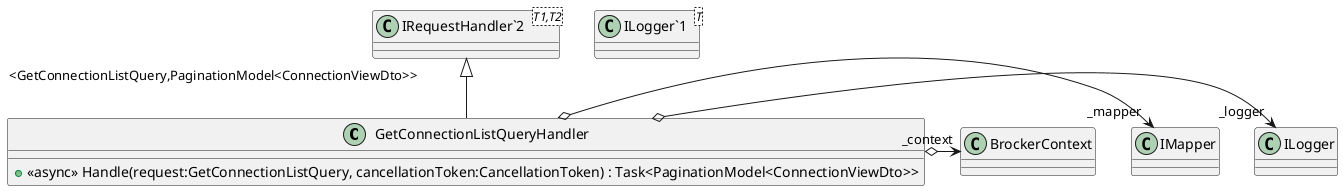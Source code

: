 @startuml
class GetConnectionListQueryHandler {
    + <<async>> Handle(request:GetConnectionListQuery, cancellationToken:CancellationToken) : Task<PaginationModel<ConnectionViewDto>>
}
class "ILogger`1"<T> {
}
class "IRequestHandler`2"<T1,T2> {
}
"IRequestHandler`2" "<GetConnectionListQuery,PaginationModel<ConnectionViewDto>>" <|-- GetConnectionListQueryHandler
GetConnectionListQueryHandler o-> "_logger" ILogger
GetConnectionListQueryHandler o-> "_mapper" IMapper
GetConnectionListQueryHandler o-> "_context" BrockerContext
@enduml
